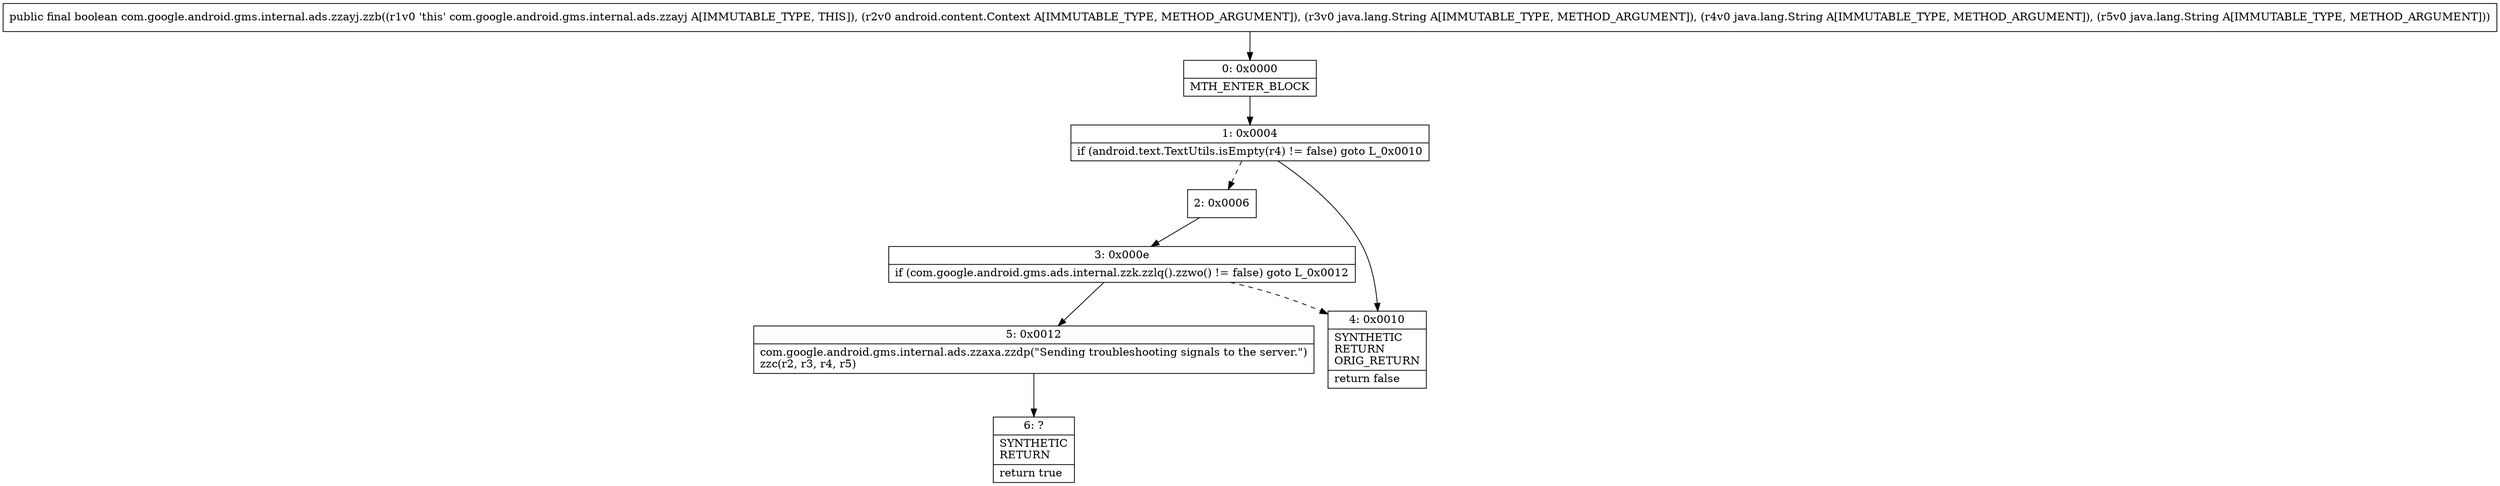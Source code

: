 digraph "CFG forcom.google.android.gms.internal.ads.zzayj.zzb(Landroid\/content\/Context;Ljava\/lang\/String;Ljava\/lang\/String;Ljava\/lang\/String;)Z" {
Node_0 [shape=record,label="{0\:\ 0x0000|MTH_ENTER_BLOCK\l}"];
Node_1 [shape=record,label="{1\:\ 0x0004|if (android.text.TextUtils.isEmpty(r4) != false) goto L_0x0010\l}"];
Node_2 [shape=record,label="{2\:\ 0x0006}"];
Node_3 [shape=record,label="{3\:\ 0x000e|if (com.google.android.gms.ads.internal.zzk.zzlq().zzwo() != false) goto L_0x0012\l}"];
Node_4 [shape=record,label="{4\:\ 0x0010|SYNTHETIC\lRETURN\lORIG_RETURN\l|return false\l}"];
Node_5 [shape=record,label="{5\:\ 0x0012|com.google.android.gms.internal.ads.zzaxa.zzdp(\"Sending troubleshooting signals to the server.\")\lzzc(r2, r3, r4, r5)\l}"];
Node_6 [shape=record,label="{6\:\ ?|SYNTHETIC\lRETURN\l|return true\l}"];
MethodNode[shape=record,label="{public final boolean com.google.android.gms.internal.ads.zzayj.zzb((r1v0 'this' com.google.android.gms.internal.ads.zzayj A[IMMUTABLE_TYPE, THIS]), (r2v0 android.content.Context A[IMMUTABLE_TYPE, METHOD_ARGUMENT]), (r3v0 java.lang.String A[IMMUTABLE_TYPE, METHOD_ARGUMENT]), (r4v0 java.lang.String A[IMMUTABLE_TYPE, METHOD_ARGUMENT]), (r5v0 java.lang.String A[IMMUTABLE_TYPE, METHOD_ARGUMENT])) }"];
MethodNode -> Node_0;
Node_0 -> Node_1;
Node_1 -> Node_2[style=dashed];
Node_1 -> Node_4;
Node_2 -> Node_3;
Node_3 -> Node_4[style=dashed];
Node_3 -> Node_5;
Node_5 -> Node_6;
}

